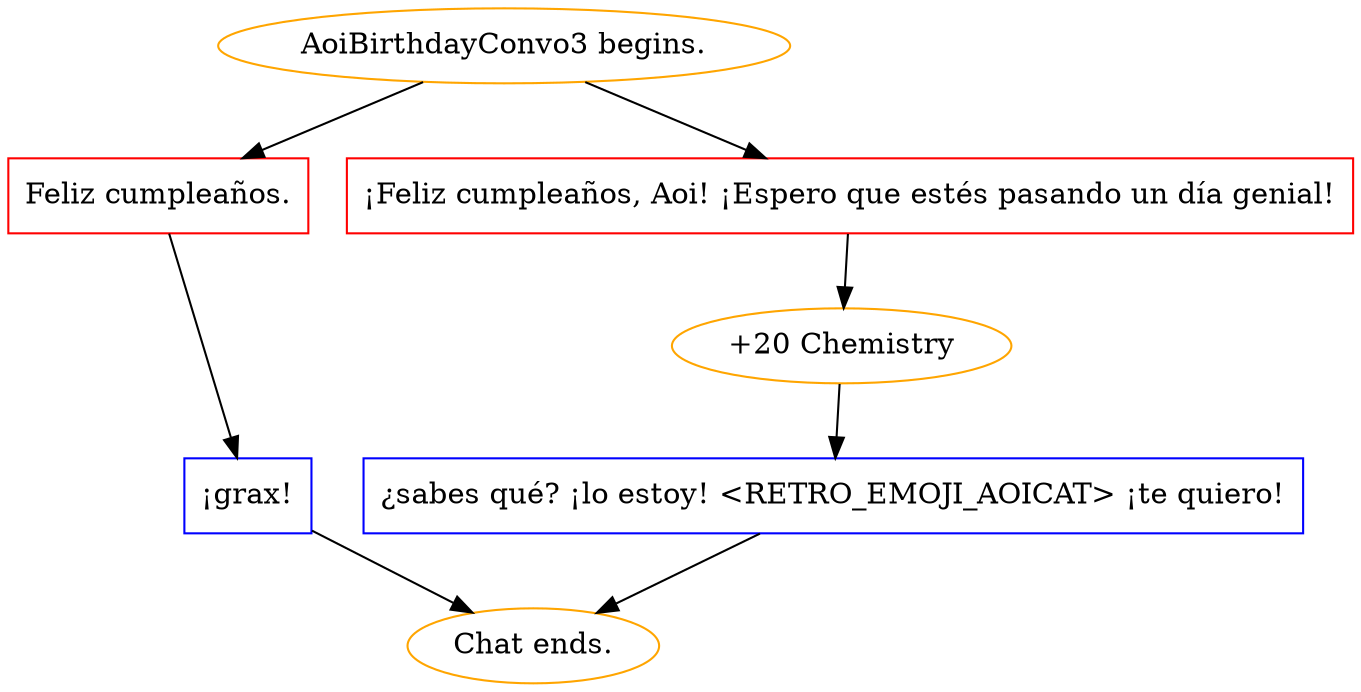 digraph {
	"AoiBirthdayConvo3 begins." [color=orange];
		"AoiBirthdayConvo3 begins." -> j3887088791;
		"AoiBirthdayConvo3 begins." -> j355739409;
	j3887088791 [label="Feliz cumpleaños.",shape=box,color=red];
		j3887088791 -> j901678432;
	j355739409 [label="¡Feliz cumpleaños, Aoi! ¡Espero que estés pasando un día genial!",shape=box,color=red];
		j355739409 -> j2657416354;
	j901678432 [label="¡grax!",shape=box,color=blue];
		j901678432 -> "Chat ends.";
	j2657416354 [label="+20 Chemistry",color=orange];
		j2657416354 -> j1915117501;
	"Chat ends." [color=orange];
	j1915117501 [label="¿sabes qué? ¡lo estoy! <RETRO_EMOJI_AOICAT> ¡te quiero!",shape=box,color=blue];
		j1915117501 -> "Chat ends.";
}